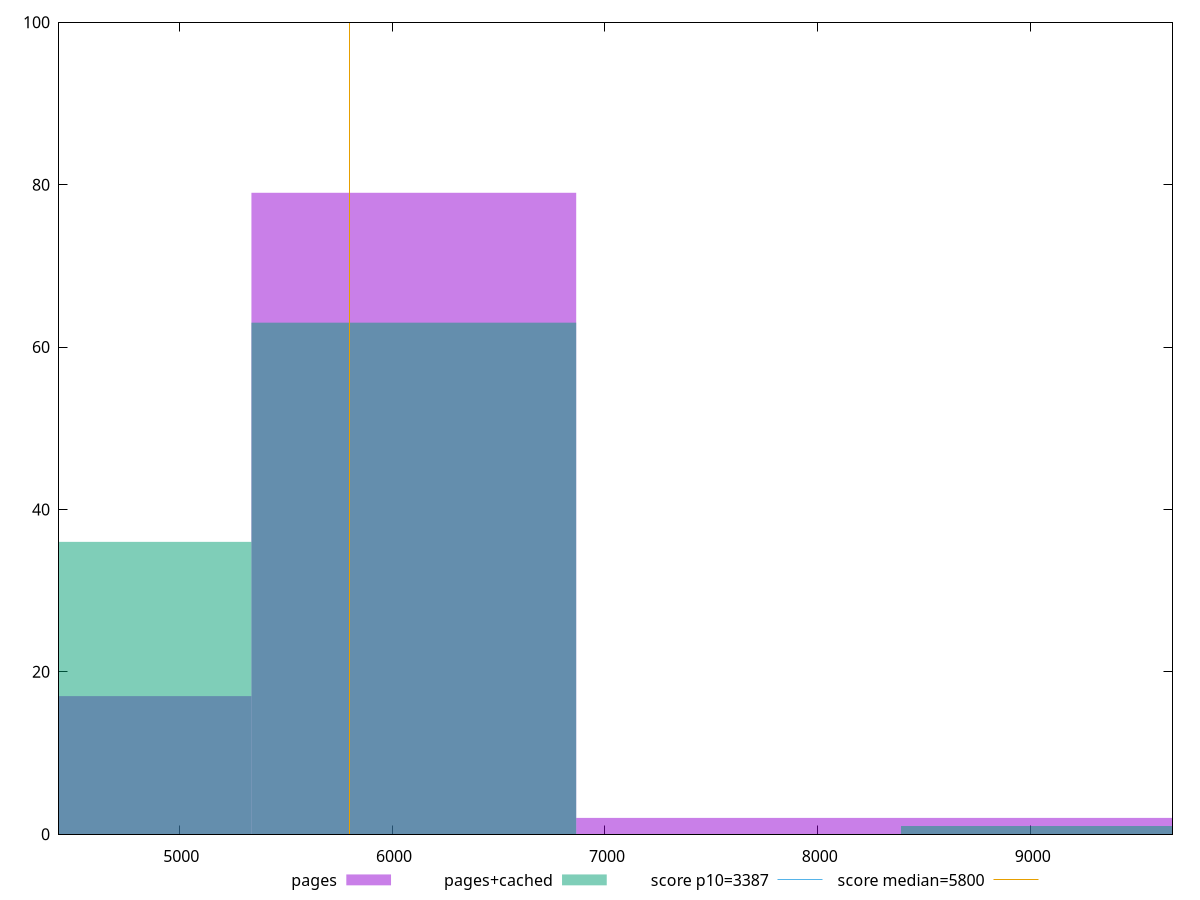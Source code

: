 reset

$pages <<EOF
9153.613389065193 2
6102.408926043462 79
4576.806694532596 17
7628.011157554328 2
EOF

$pagesCached <<EOF
9153.613389065193 1
6102.408926043462 63
4576.806694532596 36
EOF

set key outside below
set boxwidth 1525.6022315108655
set xrange [4435.740129810638:9666.154918527971]
set yrange [0:100]
set trange [0:100]
set style fill transparent solid 0.5 noborder

set parametric
set terminal svg size 640, 500 enhanced background rgb 'white'
set output "report_00026_2021-02-22T21:38:55.199Z/speed-index/comparison/histogram/0_vs_1.svg"

plot $pages title "pages" with boxes, \
     $pagesCached title "pages+cached" with boxes, \
     3387,t title "score p10=3387", \
     5800,t title "score median=5800"

reset
